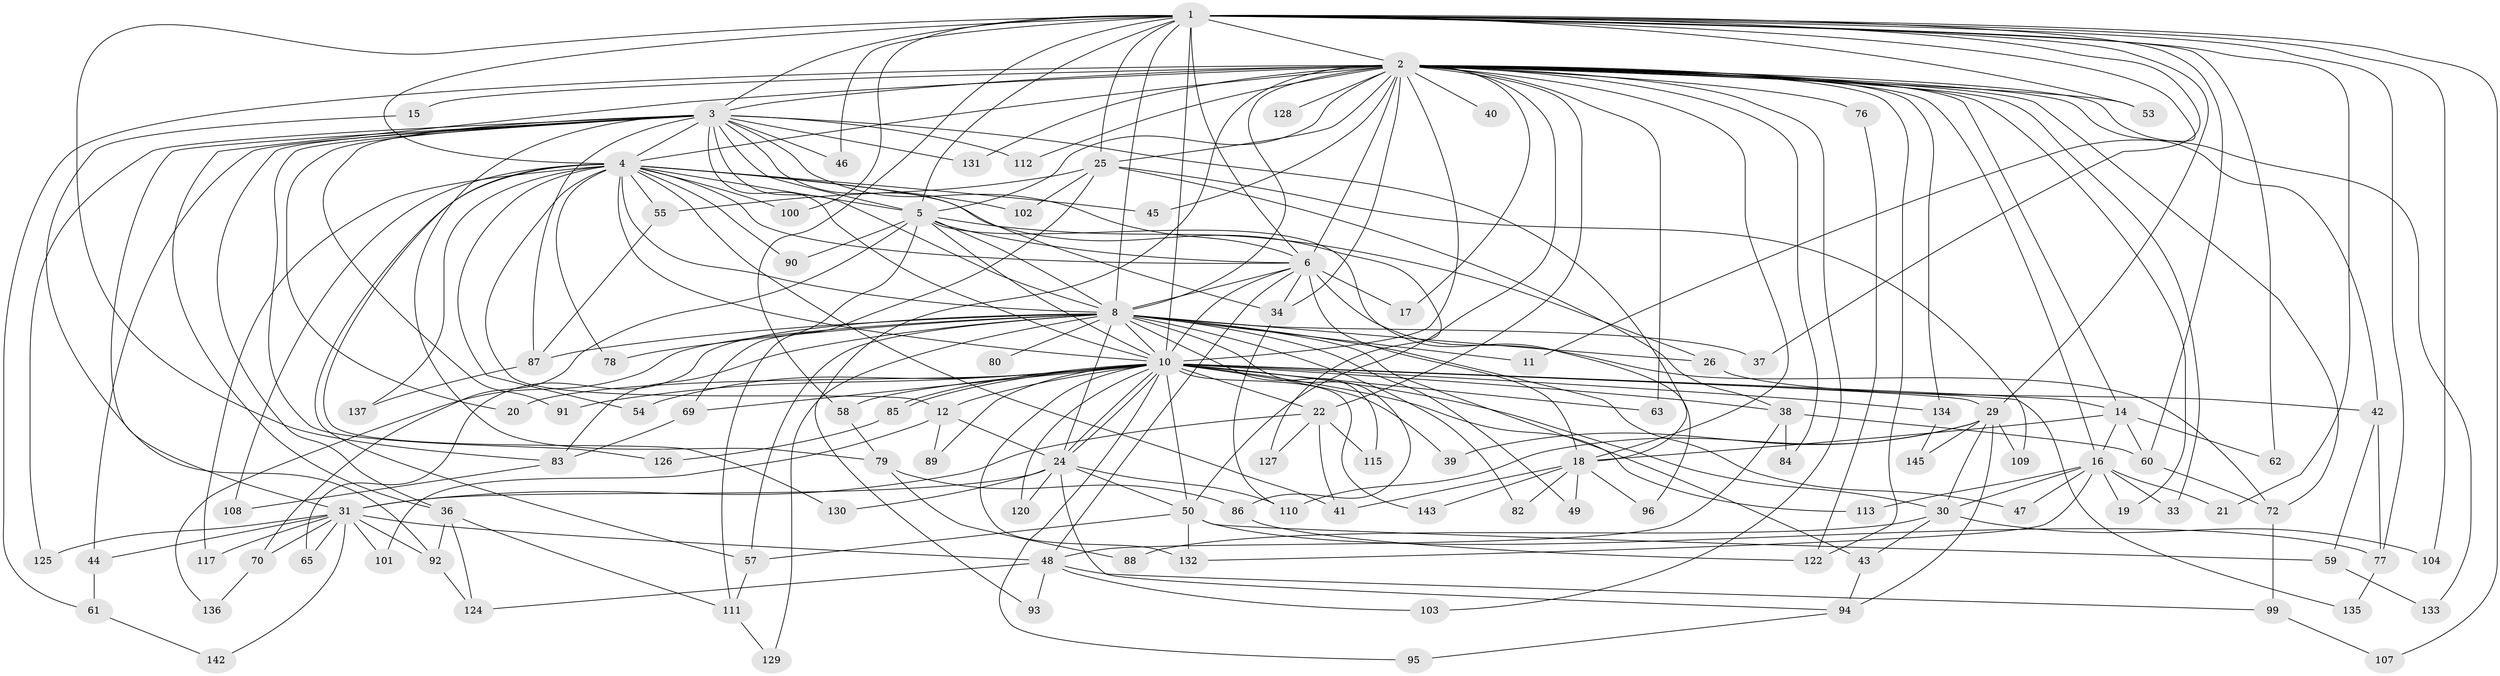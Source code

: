 // original degree distribution, {24: 0.006896551724137931, 26: 0.006896551724137931, 21: 0.006896551724137931, 23: 0.006896551724137931, 15: 0.013793103448275862, 25: 0.006896551724137931, 22: 0.006896551724137931, 17: 0.006896551724137931, 41: 0.006896551724137931, 2: 0.5172413793103449, 4: 0.11724137931034483, 3: 0.19310344827586207, 9: 0.013793103448275862, 7: 0.013793103448275862, 5: 0.04827586206896552, 10: 0.006896551724137931, 8: 0.013793103448275862, 6: 0.006896551724137931}
// Generated by graph-tools (version 1.1) at 2025/41/03/06/25 10:41:43]
// undirected, 110 vertices, 250 edges
graph export_dot {
graph [start="1"]
  node [color=gray90,style=filled];
  1 [super="+28"];
  2 [super="+7"];
  3 [super="+23"];
  4 [super="+13"];
  5 [super="+118"];
  6 [super="+66"];
  8 [super="+9"];
  10 [super="+27"];
  11;
  12 [super="+51"];
  14 [super="+32"];
  15;
  16;
  17;
  18 [super="+106"];
  19;
  20;
  21;
  22 [super="+68"];
  24 [super="+119"];
  25;
  26;
  29 [super="+64"];
  30 [super="+98"];
  31 [super="+35"];
  33;
  34 [super="+97"];
  36 [super="+141"];
  37;
  38;
  39;
  40;
  41 [super="+56"];
  42;
  43 [super="+140"];
  44 [super="+138"];
  45;
  46;
  47;
  48 [super="+75"];
  49;
  50 [super="+52"];
  53;
  54;
  55;
  57 [super="+67"];
  58;
  59;
  60 [super="+71"];
  61;
  62;
  63 [super="+73"];
  65;
  69;
  70;
  72 [super="+74"];
  76;
  77 [super="+81"];
  78;
  79;
  80;
  82;
  83 [super="+116"];
  84;
  85;
  86;
  87 [super="+121"];
  88;
  89;
  90;
  91;
  92 [super="+105"];
  93;
  94;
  95;
  96;
  99;
  100;
  101;
  102;
  103;
  104;
  107;
  108;
  109;
  110 [super="+114"];
  111 [super="+123"];
  112;
  113;
  115;
  117;
  120;
  122 [super="+139"];
  124;
  125;
  126;
  127;
  128;
  129;
  130;
  131;
  132 [super="+144"];
  133;
  134;
  135;
  136;
  137;
  142;
  143;
  145;
  1 -- 2 [weight=2];
  1 -- 3;
  1 -- 4;
  1 -- 5;
  1 -- 6 [weight=2];
  1 -- 8 [weight=3];
  1 -- 10;
  1 -- 11;
  1 -- 21;
  1 -- 25;
  1 -- 37;
  1 -- 46;
  1 -- 53;
  1 -- 58;
  1 -- 62;
  1 -- 77;
  1 -- 100;
  1 -- 104;
  1 -- 107;
  1 -- 60;
  1 -- 83;
  1 -- 29;
  2 -- 3 [weight=2];
  2 -- 4 [weight=2];
  2 -- 5 [weight=2];
  2 -- 6 [weight=2];
  2 -- 8 [weight=4];
  2 -- 10 [weight=2];
  2 -- 14;
  2 -- 15 [weight=2];
  2 -- 16;
  2 -- 17;
  2 -- 22;
  2 -- 36;
  2 -- 42;
  2 -- 45;
  2 -- 61;
  2 -- 72;
  2 -- 76 [weight=2];
  2 -- 103;
  2 -- 122;
  2 -- 128 [weight=2];
  2 -- 131;
  2 -- 133;
  2 -- 134;
  2 -- 18;
  2 -- 19;
  2 -- 84;
  2 -- 25;
  2 -- 93;
  2 -- 33;
  2 -- 34;
  2 -- 40;
  2 -- 112;
  2 -- 53;
  2 -- 63;
  2 -- 50;
  3 -- 4;
  3 -- 5;
  3 -- 6;
  3 -- 8 [weight=2];
  3 -- 10;
  3 -- 20;
  3 -- 34;
  3 -- 44 [weight=2];
  3 -- 46;
  3 -- 79;
  3 -- 87;
  3 -- 91;
  3 -- 112;
  3 -- 125;
  3 -- 126;
  3 -- 131;
  3 -- 18;
  3 -- 36;
  3 -- 31;
  4 -- 5;
  4 -- 6;
  4 -- 8 [weight=3];
  4 -- 10;
  4 -- 12;
  4 -- 41;
  4 -- 54;
  4 -- 55;
  4 -- 57;
  4 -- 90;
  4 -- 100;
  4 -- 102;
  4 -- 108;
  4 -- 117;
  4 -- 127;
  4 -- 130;
  4 -- 137;
  4 -- 45;
  4 -- 78;
  5 -- 6;
  5 -- 8 [weight=2];
  5 -- 10 [weight=2];
  5 -- 26;
  5 -- 69;
  5 -- 70;
  5 -- 90;
  5 -- 96;
  6 -- 8 [weight=2];
  6 -- 10;
  6 -- 17;
  6 -- 18;
  6 -- 48;
  6 -- 72;
  6 -- 34;
  8 -- 10 [weight=2];
  8 -- 26;
  8 -- 37;
  8 -- 49;
  8 -- 65;
  8 -- 80 [weight=2];
  8 -- 82;
  8 -- 86;
  8 -- 115;
  8 -- 129;
  8 -- 136;
  8 -- 11;
  8 -- 78;
  8 -- 43;
  8 -- 47;
  8 -- 57;
  8 -- 24;
  8 -- 87;
  8 -- 83;
  10 -- 12;
  10 -- 14 [weight=2];
  10 -- 20;
  10 -- 22 [weight=3];
  10 -- 24;
  10 -- 24;
  10 -- 29 [weight=2];
  10 -- 30;
  10 -- 38;
  10 -- 39;
  10 -- 50;
  10 -- 54;
  10 -- 58;
  10 -- 63 [weight=2];
  10 -- 69;
  10 -- 85;
  10 -- 85;
  10 -- 89;
  10 -- 91;
  10 -- 95;
  10 -- 113;
  10 -- 120;
  10 -- 134;
  10 -- 135;
  10 -- 143;
  10 -- 132;
  12 -- 89;
  12 -- 24;
  12 -- 101;
  14 -- 16;
  14 -- 62;
  14 -- 60;
  14 -- 18;
  15 -- 92;
  16 -- 19;
  16 -- 21;
  16 -- 33;
  16 -- 47;
  16 -- 113;
  16 -- 132;
  16 -- 30;
  18 -- 41;
  18 -- 49;
  18 -- 82;
  18 -- 96;
  18 -- 143;
  22 -- 31;
  22 -- 115;
  22 -- 41;
  22 -- 127;
  24 -- 31;
  24 -- 50;
  24 -- 94;
  24 -- 110;
  24 -- 120;
  24 -- 130;
  25 -- 38;
  25 -- 55;
  25 -- 102;
  25 -- 109;
  25 -- 111;
  26 -- 42;
  29 -- 30;
  29 -- 39;
  29 -- 94;
  29 -- 109;
  29 -- 145;
  29 -- 110;
  30 -- 43;
  30 -- 88;
  30 -- 104;
  31 -- 44;
  31 -- 65;
  31 -- 70;
  31 -- 101;
  31 -- 117;
  31 -- 48;
  31 -- 125;
  31 -- 142;
  31 -- 92;
  34 -- 110;
  36 -- 92;
  36 -- 124;
  36 -- 111;
  38 -- 60;
  38 -- 84;
  38 -- 48;
  42 -- 59;
  42 -- 77;
  43 -- 94;
  44 -- 61;
  48 -- 93;
  48 -- 99;
  48 -- 124;
  48 -- 103;
  50 -- 77;
  50 -- 132;
  50 -- 57;
  50 -- 59;
  55 -- 87;
  57 -- 111;
  58 -- 79;
  59 -- 133;
  60 -- 72;
  61 -- 142;
  69 -- 83;
  70 -- 136;
  72 -- 99;
  76 -- 122;
  77 -- 135;
  79 -- 86;
  79 -- 88;
  83 -- 108;
  85 -- 126;
  86 -- 122;
  87 -- 137;
  92 -- 124;
  94 -- 95;
  99 -- 107;
  111 -- 129;
  134 -- 145;
}

